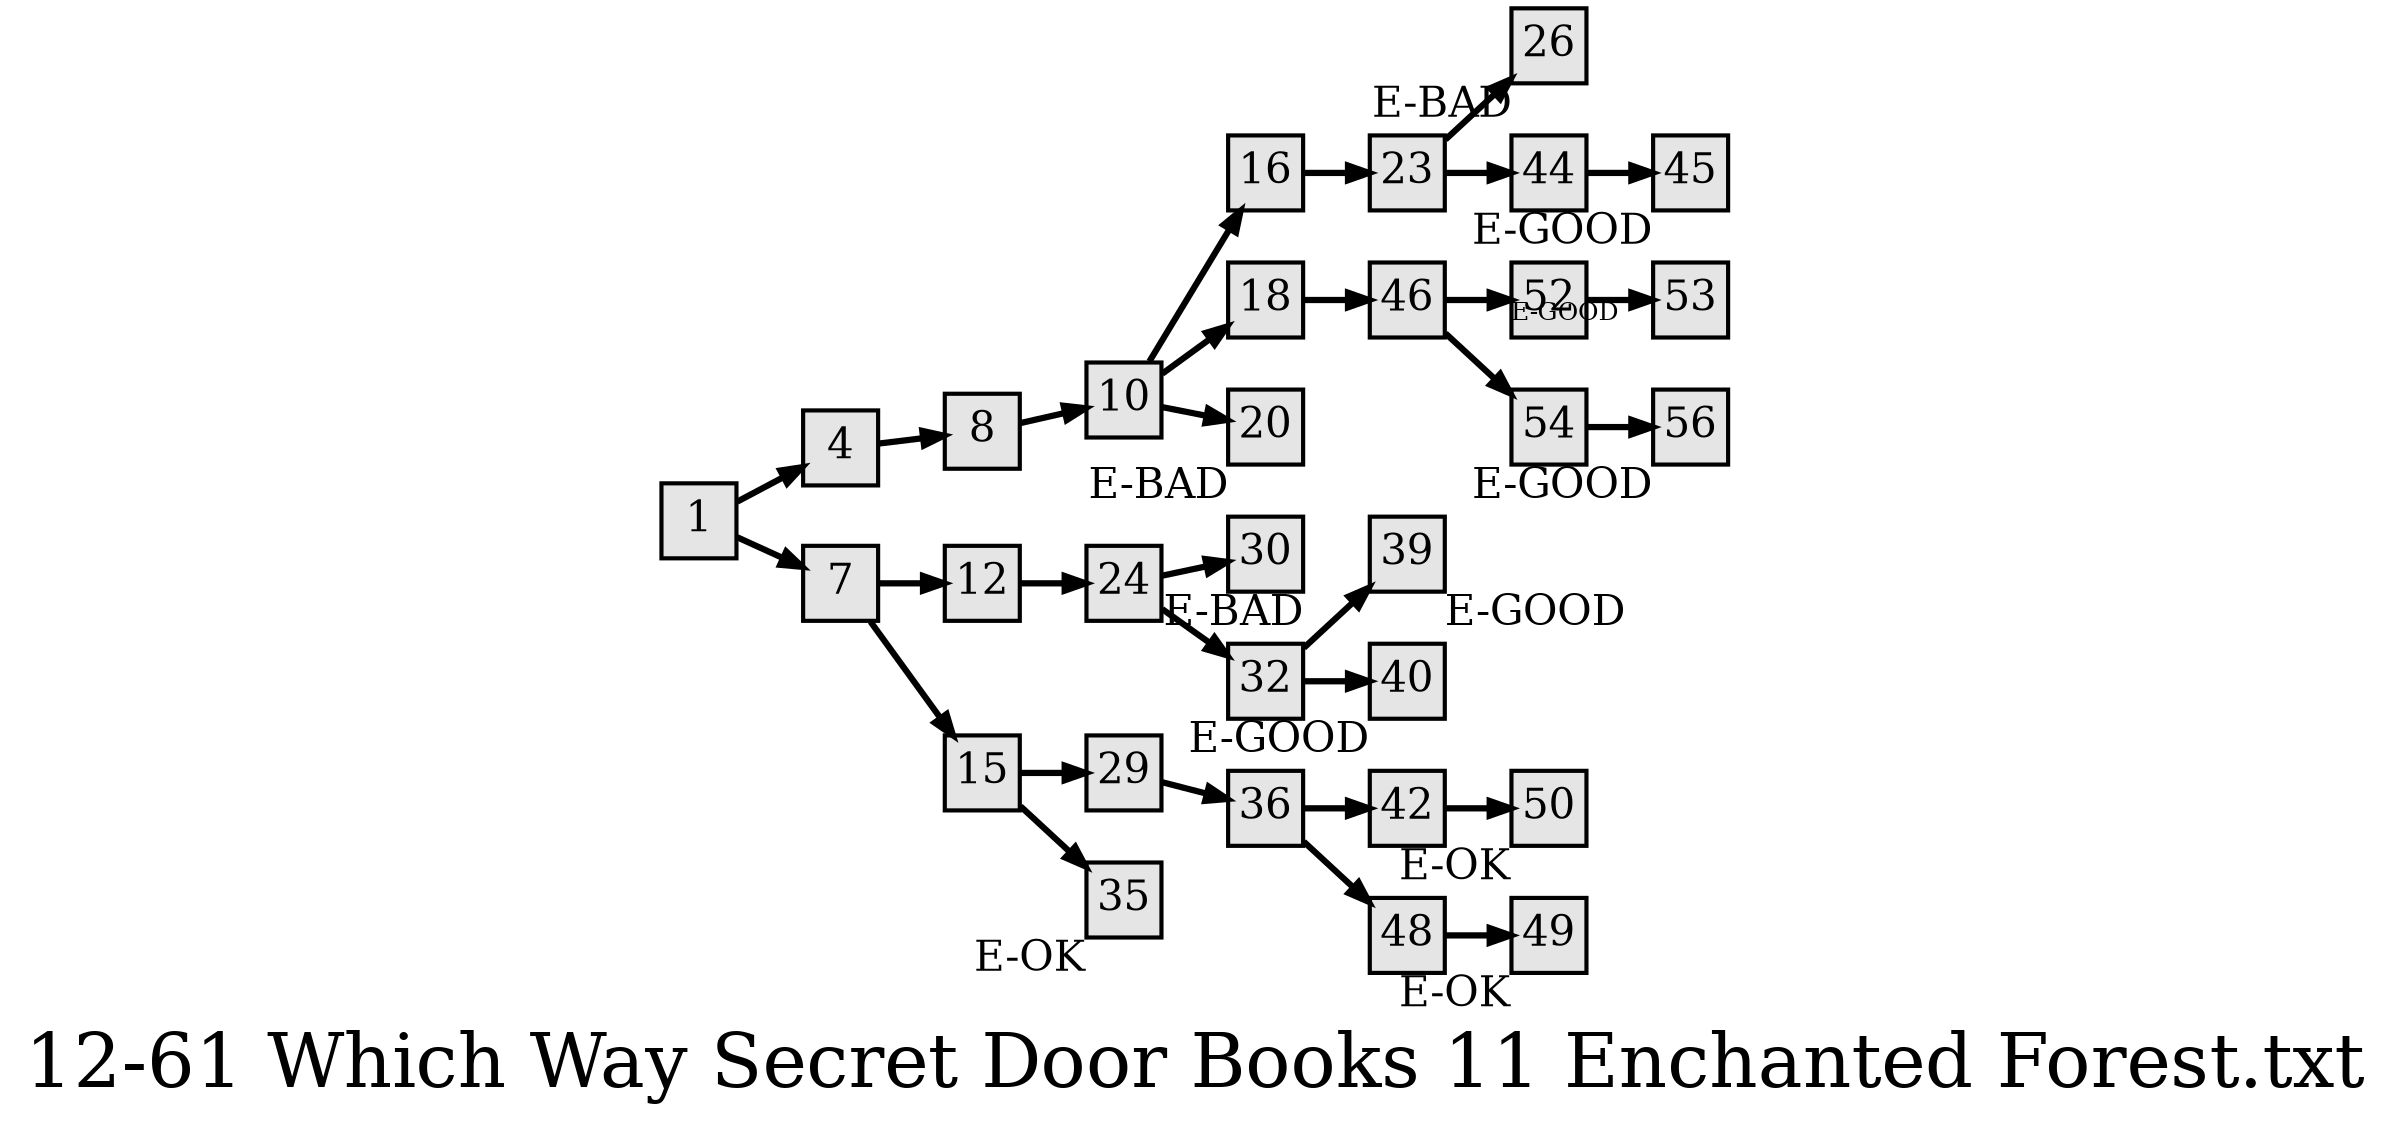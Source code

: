digraph g{
  graph [ label="12-61 Which Way Secret Door Books 11 Enchanted Forest.txt" rankdir=LR, ordering=out, fontsize=36, nodesep="0.35", ranksep="0.45"];
  node  [shape=rect, penwidth=2, fontsize=20, style=filled, fillcolor=grey90, margin="0,0", labelfloat=true, regular=true, fixedsize=true];
  edge  [labelfloat=true, penwidth=3, fontsize=12];
  1 -> 4;
  1 -> 7;
  4 -> 8;
  7 -> 12;
  7 -> 15;
  8 -> 10;
  10 -> 16;
  10 -> 18;
  10 -> 20;
  12 -> 24;
  15 -> 29;
  15 -> 35;
  16 -> 23;
  18 -> 46;
  20	[ xlabel="E-BAD" ];
  23 -> 26;
  23 -> 44;
  24 -> 30;
  24 -> 32;
  26	[ xlabel="E-BAD" ];
  29 -> 36;
  30	[ xlabel="E-BAD" ];
  32 -> 39;
  32 -> 40;
  35	[ xlabel="E-OK" ];
  36 -> 42;
  36 -> 48;
  39	[ xlabel="E-GOOD" ];
  40	[ xlabel="E-GOOD" ];
  42 -> 50;
  44 -> 45;
  45	[ xlabel="E-GOOD" ];
  46 -> 52;
  46 -> 54;
  48 -> 49;
  49	[ xlabel="E-OK" ];
  50	[ xlabel="E-OK" ];
  52 -> 53	[ xlabel="E-GOOD" ];
  54 -> 56;
  56	[ xlabel="E-GOOD" ];
  
}

